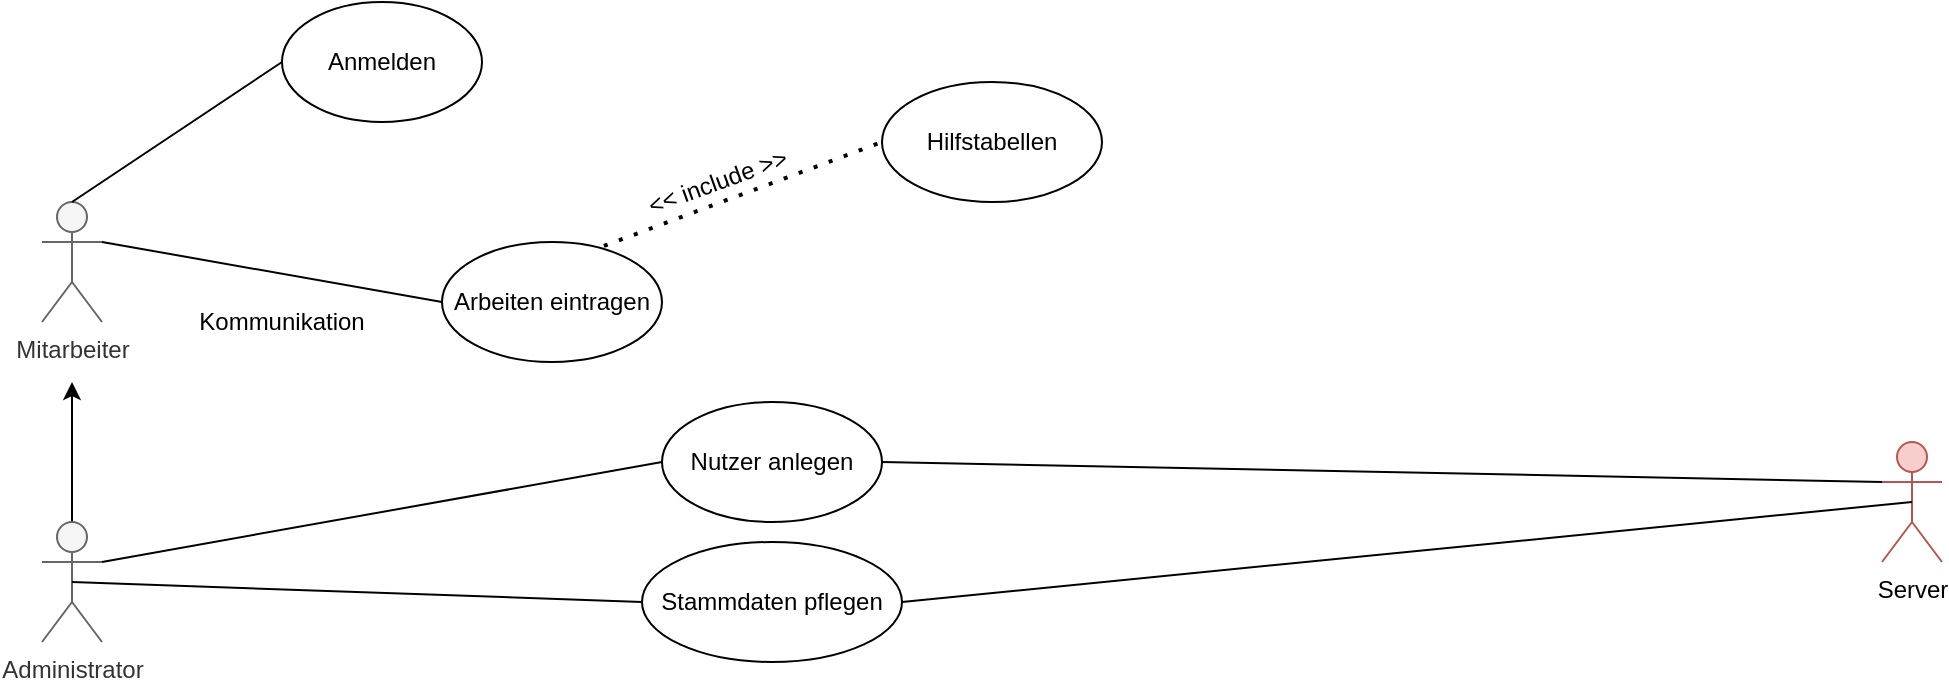 <mxfile version="14.4.9" type="github">
  <diagram id="FF1sZFTqgy5iXIEAyI2X" name="Page-1">
    <mxGraphModel dx="1381" dy="764" grid="1" gridSize="10" guides="1" tooltips="1" connect="1" arrows="1" fold="1" page="1" pageScale="1" pageWidth="827" pageHeight="1169" math="0" shadow="0">
      <root>
        <mxCell id="0" />
        <mxCell id="1" parent="0" />
        <mxCell id="sa98_8_3PbKihjuzfQQO-5" value="Mitarbeiter&lt;br&gt;" style="shape=umlActor;verticalLabelPosition=bottom;verticalAlign=top;html=1;outlineConnect=0;fillColor=#f5f5f5;strokeColor=#666666;fontColor=#333333;" vertex="1" parent="1">
          <mxGeometry x="100" y="160" width="30" height="60" as="geometry" />
        </mxCell>
        <mxCell id="sa98_8_3PbKihjuzfQQO-6" value="Anmelden" style="ellipse;whiteSpace=wrap;html=1;" vertex="1" parent="1">
          <mxGeometry x="220" y="60" width="100" height="60" as="geometry" />
        </mxCell>
        <mxCell id="sa98_8_3PbKihjuzfQQO-11" value="Arbeiten eintragen" style="ellipse;whiteSpace=wrap;html=1;" vertex="1" parent="1">
          <mxGeometry x="300" y="180" width="110" height="60" as="geometry" />
        </mxCell>
        <mxCell id="sa98_8_3PbKihjuzfQQO-12" value="Kommunikation&lt;br&gt;" style="text;html=1;strokeColor=none;fillColor=none;align=center;verticalAlign=middle;whiteSpace=wrap;rounded=0;rotation=0;" vertex="1" parent="1">
          <mxGeometry x="200" y="210" width="40" height="20" as="geometry" />
        </mxCell>
        <mxCell id="sa98_8_3PbKihjuzfQQO-13" value="" style="endArrow=none;dashed=1;html=1;dashPattern=1 3;strokeWidth=2;exitX=0.736;exitY=0.033;exitDx=0;exitDy=0;exitPerimeter=0;entryX=0;entryY=0.5;entryDx=0;entryDy=0;" edge="1" parent="1" source="sa98_8_3PbKihjuzfQQO-11" target="sa98_8_3PbKihjuzfQQO-17">
          <mxGeometry width="50" height="50" relative="1" as="geometry">
            <mxPoint x="380" y="150" as="sourcePoint" />
            <mxPoint x="510" y="136.975" as="targetPoint" />
          </mxGeometry>
        </mxCell>
        <mxCell id="sa98_8_3PbKihjuzfQQO-16" value="&amp;lt;&amp;lt; include &amp;gt;&amp;gt;" style="text;html=1;strokeColor=none;fillColor=none;align=center;verticalAlign=middle;whiteSpace=wrap;rounded=0;rotation=-20;" vertex="1" parent="1">
          <mxGeometry x="390" y="140" width="96" height="20" as="geometry" />
        </mxCell>
        <mxCell id="sa98_8_3PbKihjuzfQQO-17" value="Hilfstabellen" style="ellipse;whiteSpace=wrap;html=1;" vertex="1" parent="1">
          <mxGeometry x="520" y="100" width="110" height="60" as="geometry" />
        </mxCell>
        <mxCell id="sa98_8_3PbKihjuzfQQO-20" style="edgeStyle=orthogonalEdgeStyle;rounded=0;orthogonalLoop=1;jettySize=auto;html=1;exitX=0.5;exitY=0;exitDx=0;exitDy=0;exitPerimeter=0;" edge="1" parent="1" source="sa98_8_3PbKihjuzfQQO-18">
          <mxGeometry relative="1" as="geometry">
            <mxPoint x="115" y="250" as="targetPoint" />
          </mxGeometry>
        </mxCell>
        <mxCell id="sa98_8_3PbKihjuzfQQO-18" value="Administrator&lt;br&gt;" style="shape=umlActor;verticalLabelPosition=bottom;verticalAlign=top;html=1;outlineConnect=0;fillColor=#f5f5f5;strokeColor=#666666;fontColor=#333333;" vertex="1" parent="1">
          <mxGeometry x="100" y="320" width="30" height="60" as="geometry" />
        </mxCell>
        <mxCell id="sa98_8_3PbKihjuzfQQO-21" value="Server&lt;br&gt;" style="shape=umlActor;verticalLabelPosition=bottom;verticalAlign=top;html=1;outlineConnect=0;fillColor=#f8cecc;strokeColor=#b85450;" vertex="1" parent="1">
          <mxGeometry x="1020" y="280" width="30" height="60" as="geometry" />
        </mxCell>
        <mxCell id="sa98_8_3PbKihjuzfQQO-26" value="" style="endArrow=none;html=1;fontColor=#330303;exitX=1;exitY=0.333;exitDx=0;exitDy=0;exitPerimeter=0;entryX=0;entryY=0.5;entryDx=0;entryDy=0;" edge="1" parent="1" source="sa98_8_3PbKihjuzfQQO-5" target="sa98_8_3PbKihjuzfQQO-11">
          <mxGeometry width="50" height="50" relative="1" as="geometry">
            <mxPoint x="390" y="390" as="sourcePoint" />
            <mxPoint x="440" y="340" as="targetPoint" />
          </mxGeometry>
        </mxCell>
        <mxCell id="sa98_8_3PbKihjuzfQQO-27" value="" style="endArrow=none;html=1;fontColor=#330303;exitX=0.5;exitY=0;exitDx=0;exitDy=0;exitPerimeter=0;entryX=0;entryY=0.5;entryDx=0;entryDy=0;" edge="1" parent="1" source="sa98_8_3PbKihjuzfQQO-5" target="sa98_8_3PbKihjuzfQQO-6">
          <mxGeometry width="50" height="50" relative="1" as="geometry">
            <mxPoint x="30" y="60" as="sourcePoint" />
            <mxPoint x="200" y="90" as="targetPoint" />
          </mxGeometry>
        </mxCell>
        <mxCell id="sa98_8_3PbKihjuzfQQO-28" value="" style="endArrow=none;html=1;fontColor=#330303;exitX=1;exitY=0.333;exitDx=0;exitDy=0;exitPerimeter=0;entryX=0;entryY=0.5;entryDx=0;entryDy=0;" edge="1" parent="1" source="sa98_8_3PbKihjuzfQQO-18" target="sa98_8_3PbKihjuzfQQO-29">
          <mxGeometry width="50" height="50" relative="1" as="geometry">
            <mxPoint x="390" y="390" as="sourcePoint" />
            <mxPoint x="300" y="340" as="targetPoint" />
          </mxGeometry>
        </mxCell>
        <mxCell id="sa98_8_3PbKihjuzfQQO-29" value="Nutzer anlegen" style="ellipse;whiteSpace=wrap;html=1;" vertex="1" parent="1">
          <mxGeometry x="410" y="260" width="110" height="60" as="geometry" />
        </mxCell>
        <mxCell id="sa98_8_3PbKihjuzfQQO-30" value="Stammdaten pflegen" style="ellipse;whiteSpace=wrap;html=1;" vertex="1" parent="1">
          <mxGeometry x="400" y="330" width="130" height="60" as="geometry" />
        </mxCell>
        <mxCell id="sa98_8_3PbKihjuzfQQO-31" value="" style="endArrow=none;html=1;fontColor=#330303;exitX=0.5;exitY=0.5;exitDx=0;exitDy=0;exitPerimeter=0;entryX=0;entryY=0.5;entryDx=0;entryDy=0;" edge="1" parent="1" source="sa98_8_3PbKihjuzfQQO-18" target="sa98_8_3PbKihjuzfQQO-30">
          <mxGeometry width="50" height="50" relative="1" as="geometry">
            <mxPoint x="390" y="380" as="sourcePoint" />
            <mxPoint x="440" y="330" as="targetPoint" />
          </mxGeometry>
        </mxCell>
        <mxCell id="sa98_8_3PbKihjuzfQQO-32" value="" style="endArrow=none;html=1;fontColor=#330303;entryX=0;entryY=0.333;entryDx=0;entryDy=0;entryPerimeter=0;exitX=1;exitY=0.5;exitDx=0;exitDy=0;" edge="1" parent="1" source="sa98_8_3PbKihjuzfQQO-29" target="sa98_8_3PbKihjuzfQQO-21">
          <mxGeometry width="50" height="50" relative="1" as="geometry">
            <mxPoint x="390" y="380" as="sourcePoint" />
            <mxPoint x="440" y="330" as="targetPoint" />
          </mxGeometry>
        </mxCell>
        <mxCell id="sa98_8_3PbKihjuzfQQO-33" value="" style="endArrow=none;html=1;fontColor=#330303;entryX=0.5;entryY=0.5;entryDx=0;entryDy=0;entryPerimeter=0;exitX=1;exitY=0.5;exitDx=0;exitDy=0;" edge="1" parent="1" source="sa98_8_3PbKihjuzfQQO-30" target="sa98_8_3PbKihjuzfQQO-21">
          <mxGeometry width="50" height="50" relative="1" as="geometry">
            <mxPoint x="740" y="420" as="sourcePoint" />
            <mxPoint x="790" y="370" as="targetPoint" />
          </mxGeometry>
        </mxCell>
      </root>
    </mxGraphModel>
  </diagram>
</mxfile>
